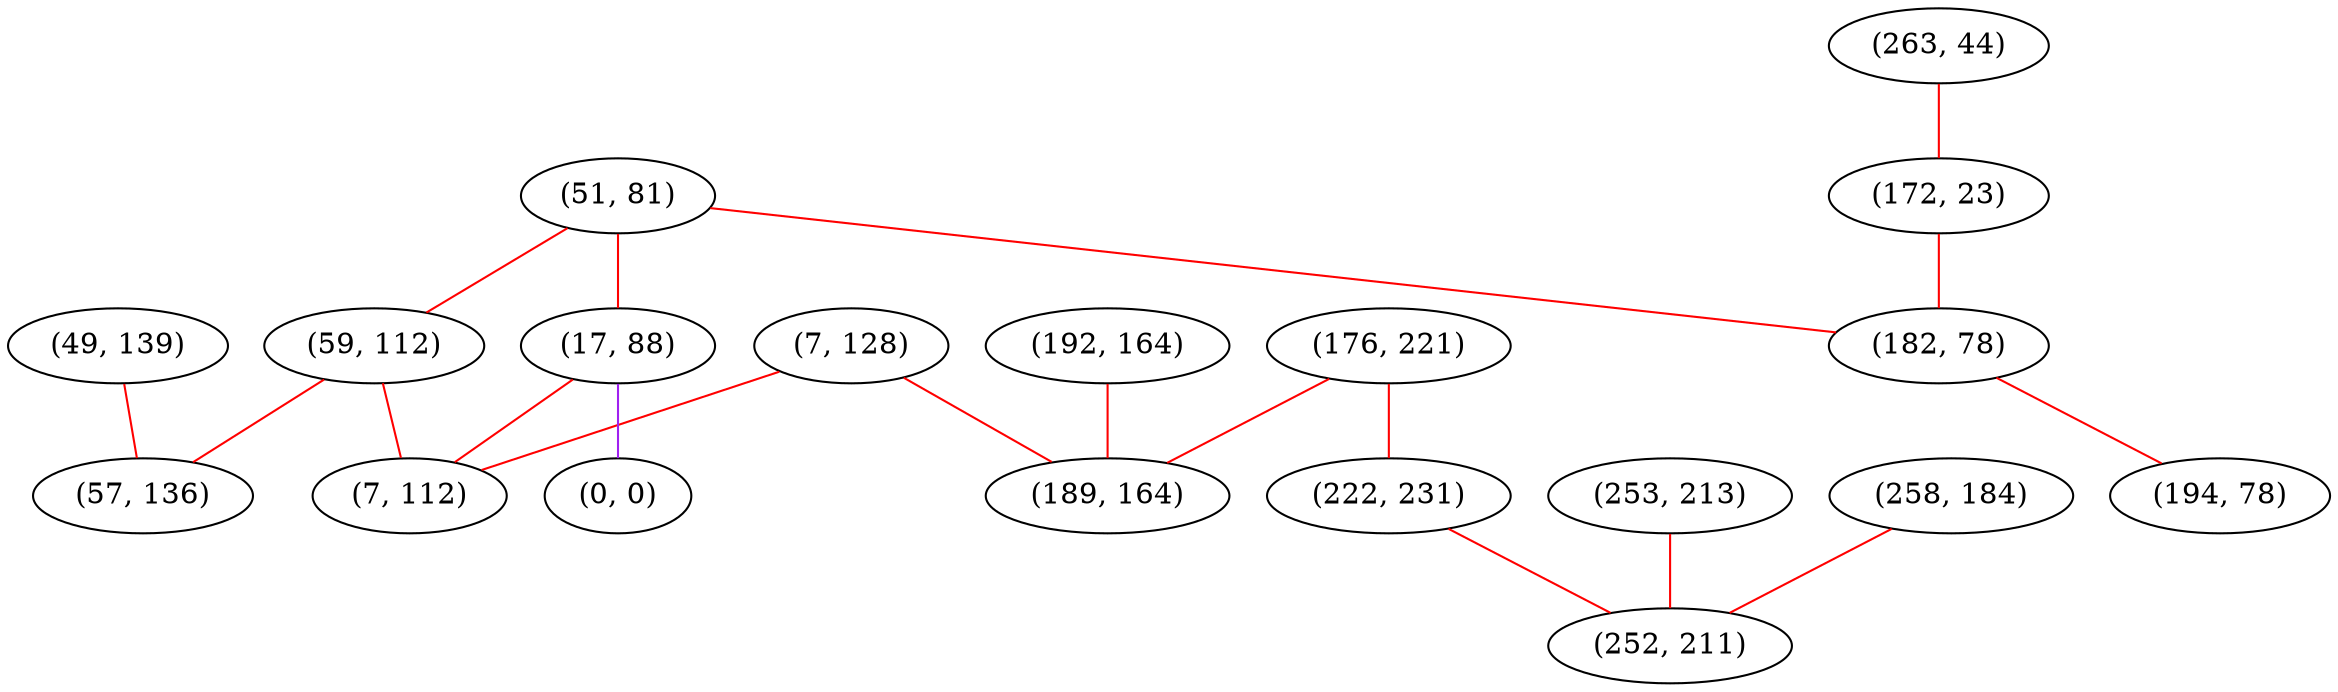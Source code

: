 graph "" {
"(49, 139)";
"(7, 128)";
"(263, 44)";
"(51, 81)";
"(176, 221)";
"(253, 213)";
"(172, 23)";
"(182, 78)";
"(59, 112)";
"(17, 88)";
"(0, 0)";
"(7, 112)";
"(192, 164)";
"(258, 184)";
"(57, 136)";
"(194, 78)";
"(222, 231)";
"(189, 164)";
"(252, 211)";
"(49, 139)" -- "(57, 136)"  [color=red, key=0, weight=1];
"(7, 128)" -- "(189, 164)"  [color=red, key=0, weight=1];
"(7, 128)" -- "(7, 112)"  [color=red, key=0, weight=1];
"(263, 44)" -- "(172, 23)"  [color=red, key=0, weight=1];
"(51, 81)" -- "(59, 112)"  [color=red, key=0, weight=1];
"(51, 81)" -- "(17, 88)"  [color=red, key=0, weight=1];
"(51, 81)" -- "(182, 78)"  [color=red, key=0, weight=1];
"(176, 221)" -- "(189, 164)"  [color=red, key=0, weight=1];
"(176, 221)" -- "(222, 231)"  [color=red, key=0, weight=1];
"(253, 213)" -- "(252, 211)"  [color=red, key=0, weight=1];
"(172, 23)" -- "(182, 78)"  [color=red, key=0, weight=1];
"(182, 78)" -- "(194, 78)"  [color=red, key=0, weight=1];
"(59, 112)" -- "(57, 136)"  [color=red, key=0, weight=1];
"(59, 112)" -- "(7, 112)"  [color=red, key=0, weight=1];
"(17, 88)" -- "(7, 112)"  [color=red, key=0, weight=1];
"(17, 88)" -- "(0, 0)"  [color=purple, key=0, weight=4];
"(192, 164)" -- "(189, 164)"  [color=red, key=0, weight=1];
"(258, 184)" -- "(252, 211)"  [color=red, key=0, weight=1];
"(222, 231)" -- "(252, 211)"  [color=red, key=0, weight=1];
}

